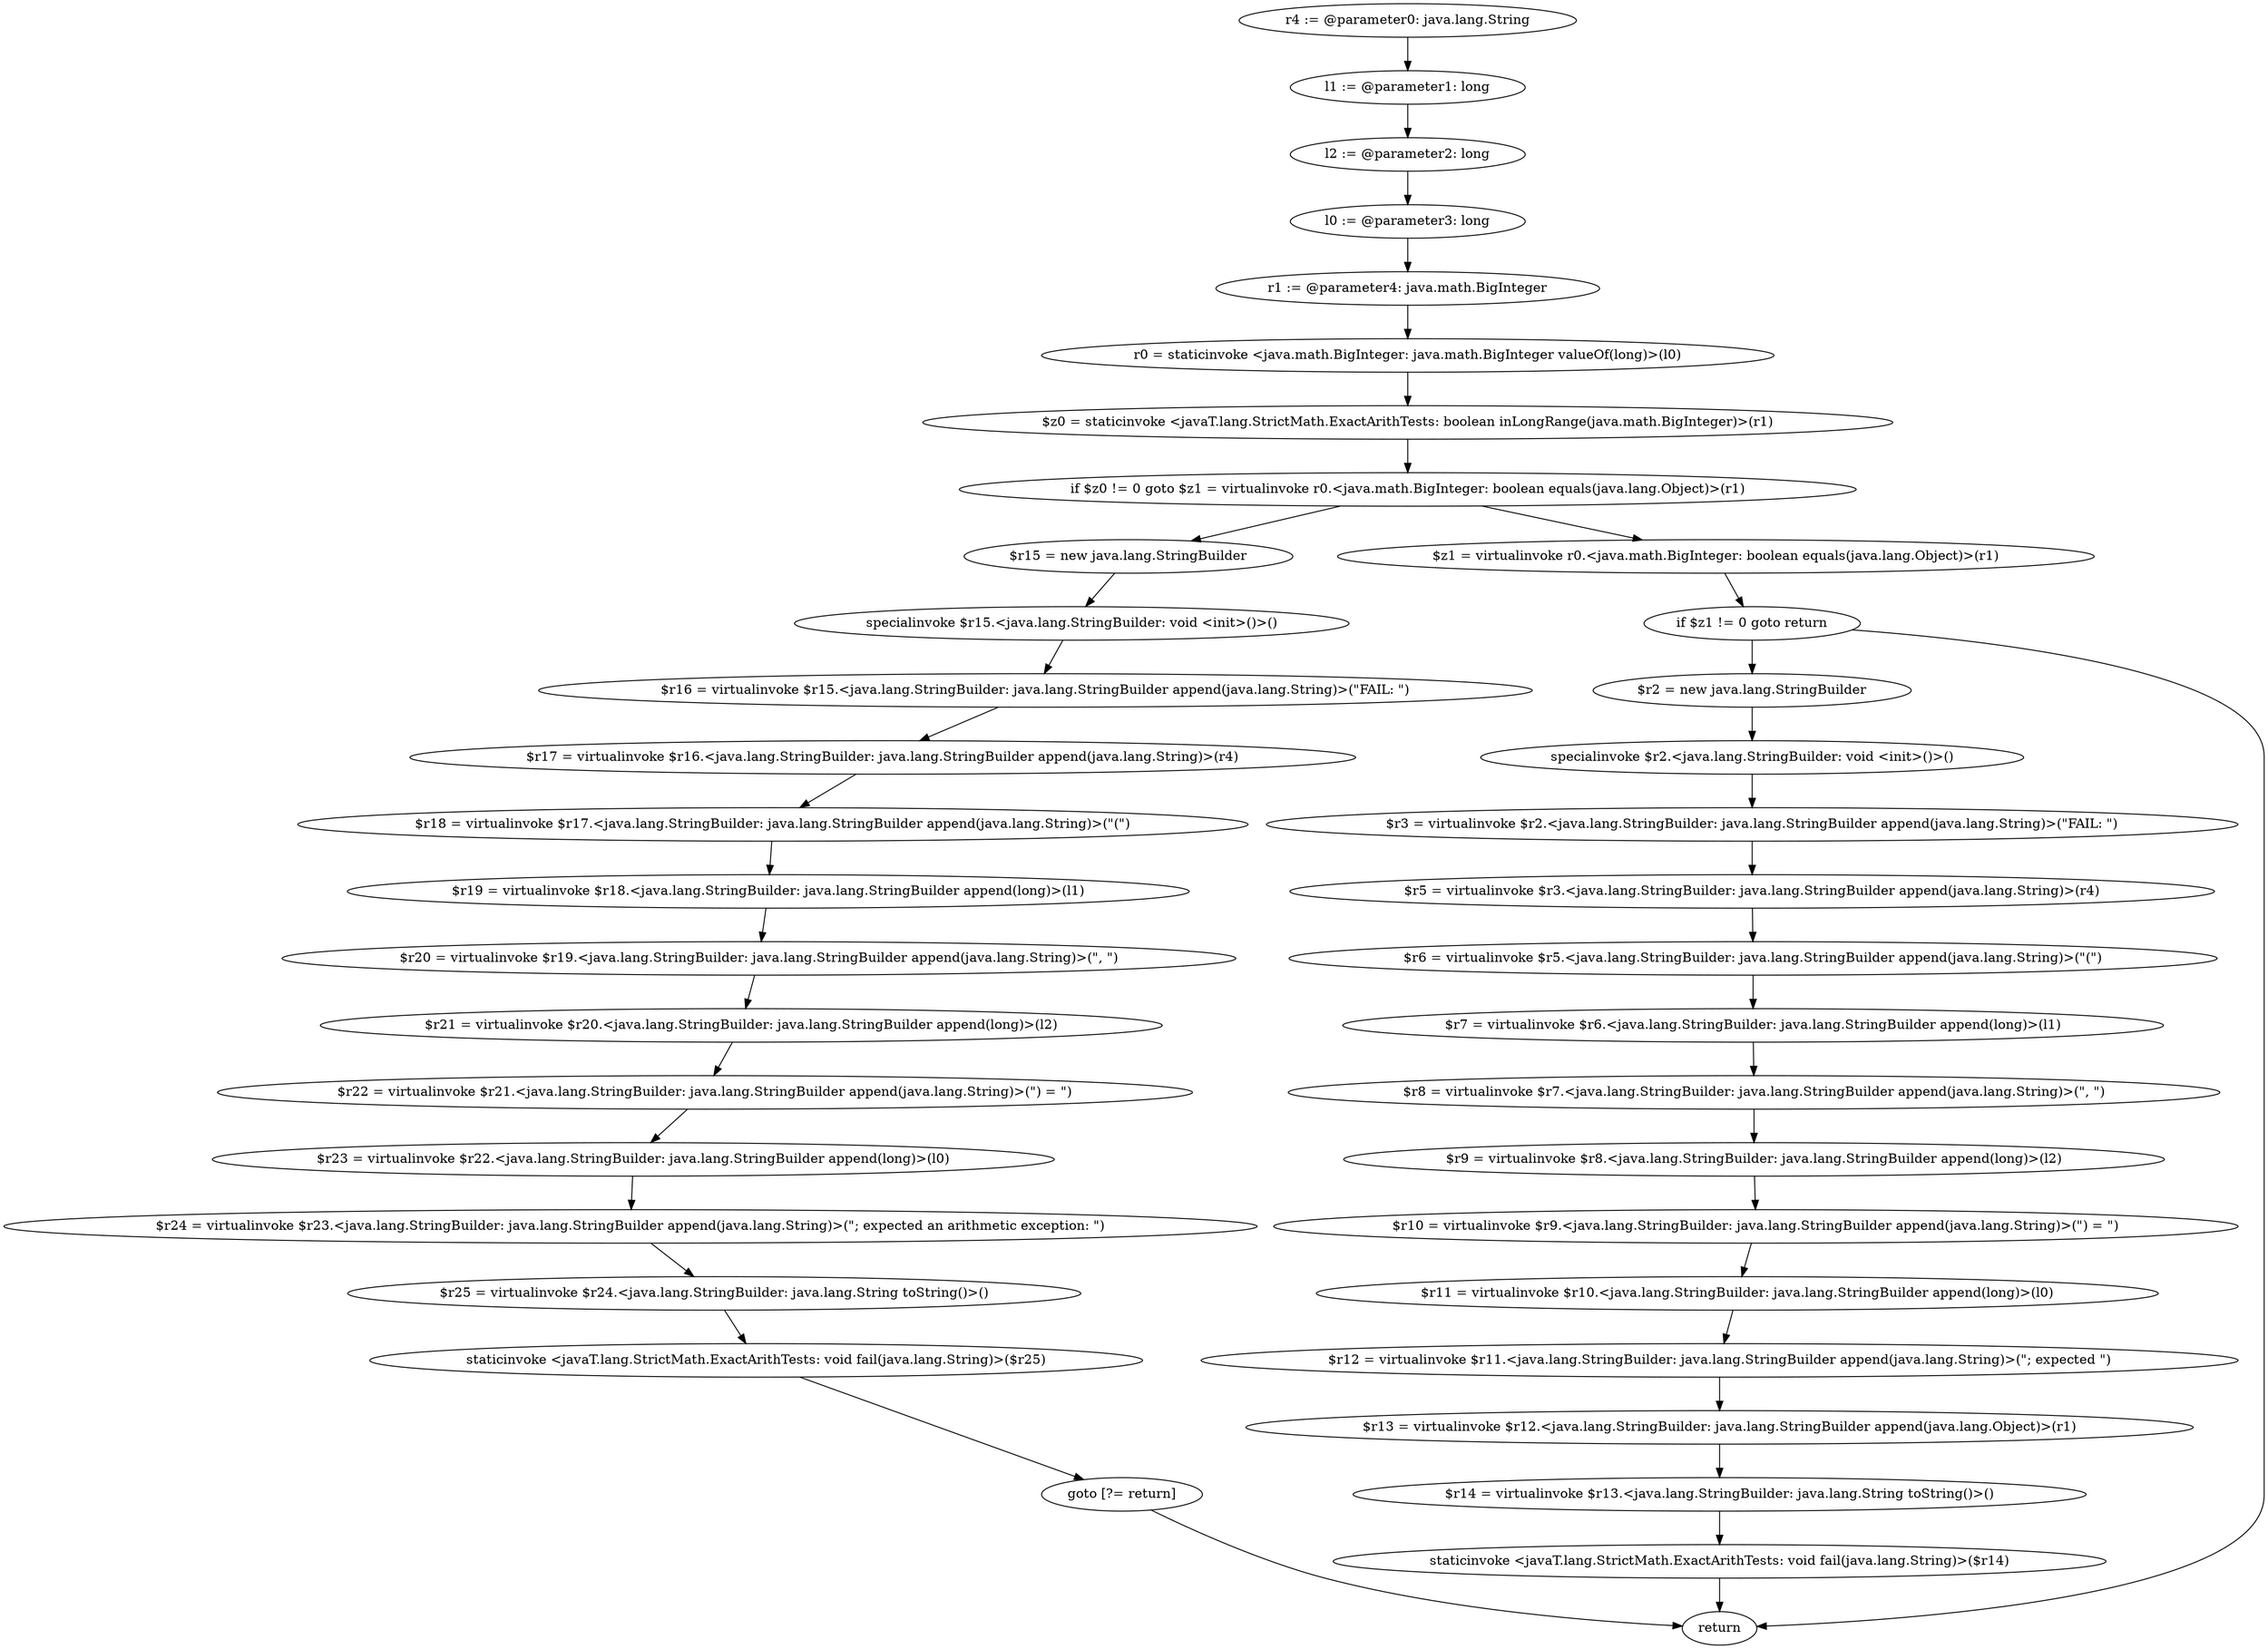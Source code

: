 digraph "unitGraph" {
    "r4 := @parameter0: java.lang.String"
    "l1 := @parameter1: long"
    "l2 := @parameter2: long"
    "l0 := @parameter3: long"
    "r1 := @parameter4: java.math.BigInteger"
    "r0 = staticinvoke <java.math.BigInteger: java.math.BigInteger valueOf(long)>(l0)"
    "$z0 = staticinvoke <javaT.lang.StrictMath.ExactArithTests: boolean inLongRange(java.math.BigInteger)>(r1)"
    "if $z0 != 0 goto $z1 = virtualinvoke r0.<java.math.BigInteger: boolean equals(java.lang.Object)>(r1)"
    "$r15 = new java.lang.StringBuilder"
    "specialinvoke $r15.<java.lang.StringBuilder: void <init>()>()"
    "$r16 = virtualinvoke $r15.<java.lang.StringBuilder: java.lang.StringBuilder append(java.lang.String)>(\"FAIL: \")"
    "$r17 = virtualinvoke $r16.<java.lang.StringBuilder: java.lang.StringBuilder append(java.lang.String)>(r4)"
    "$r18 = virtualinvoke $r17.<java.lang.StringBuilder: java.lang.StringBuilder append(java.lang.String)>(\"(\")"
    "$r19 = virtualinvoke $r18.<java.lang.StringBuilder: java.lang.StringBuilder append(long)>(l1)"
    "$r20 = virtualinvoke $r19.<java.lang.StringBuilder: java.lang.StringBuilder append(java.lang.String)>(\", \")"
    "$r21 = virtualinvoke $r20.<java.lang.StringBuilder: java.lang.StringBuilder append(long)>(l2)"
    "$r22 = virtualinvoke $r21.<java.lang.StringBuilder: java.lang.StringBuilder append(java.lang.String)>(\") = \")"
    "$r23 = virtualinvoke $r22.<java.lang.StringBuilder: java.lang.StringBuilder append(long)>(l0)"
    "$r24 = virtualinvoke $r23.<java.lang.StringBuilder: java.lang.StringBuilder append(java.lang.String)>(\"; expected an arithmetic exception: \")"
    "$r25 = virtualinvoke $r24.<java.lang.StringBuilder: java.lang.String toString()>()"
    "staticinvoke <javaT.lang.StrictMath.ExactArithTests: void fail(java.lang.String)>($r25)"
    "goto [?= return]"
    "$z1 = virtualinvoke r0.<java.math.BigInteger: boolean equals(java.lang.Object)>(r1)"
    "if $z1 != 0 goto return"
    "$r2 = new java.lang.StringBuilder"
    "specialinvoke $r2.<java.lang.StringBuilder: void <init>()>()"
    "$r3 = virtualinvoke $r2.<java.lang.StringBuilder: java.lang.StringBuilder append(java.lang.String)>(\"FAIL: \")"
    "$r5 = virtualinvoke $r3.<java.lang.StringBuilder: java.lang.StringBuilder append(java.lang.String)>(r4)"
    "$r6 = virtualinvoke $r5.<java.lang.StringBuilder: java.lang.StringBuilder append(java.lang.String)>(\"(\")"
    "$r7 = virtualinvoke $r6.<java.lang.StringBuilder: java.lang.StringBuilder append(long)>(l1)"
    "$r8 = virtualinvoke $r7.<java.lang.StringBuilder: java.lang.StringBuilder append(java.lang.String)>(\", \")"
    "$r9 = virtualinvoke $r8.<java.lang.StringBuilder: java.lang.StringBuilder append(long)>(l2)"
    "$r10 = virtualinvoke $r9.<java.lang.StringBuilder: java.lang.StringBuilder append(java.lang.String)>(\") = \")"
    "$r11 = virtualinvoke $r10.<java.lang.StringBuilder: java.lang.StringBuilder append(long)>(l0)"
    "$r12 = virtualinvoke $r11.<java.lang.StringBuilder: java.lang.StringBuilder append(java.lang.String)>(\"; expected \")"
    "$r13 = virtualinvoke $r12.<java.lang.StringBuilder: java.lang.StringBuilder append(java.lang.Object)>(r1)"
    "$r14 = virtualinvoke $r13.<java.lang.StringBuilder: java.lang.String toString()>()"
    "staticinvoke <javaT.lang.StrictMath.ExactArithTests: void fail(java.lang.String)>($r14)"
    "return"
    "r4 := @parameter0: java.lang.String"->"l1 := @parameter1: long";
    "l1 := @parameter1: long"->"l2 := @parameter2: long";
    "l2 := @parameter2: long"->"l0 := @parameter3: long";
    "l0 := @parameter3: long"->"r1 := @parameter4: java.math.BigInteger";
    "r1 := @parameter4: java.math.BigInteger"->"r0 = staticinvoke <java.math.BigInteger: java.math.BigInteger valueOf(long)>(l0)";
    "r0 = staticinvoke <java.math.BigInteger: java.math.BigInteger valueOf(long)>(l0)"->"$z0 = staticinvoke <javaT.lang.StrictMath.ExactArithTests: boolean inLongRange(java.math.BigInteger)>(r1)";
    "$z0 = staticinvoke <javaT.lang.StrictMath.ExactArithTests: boolean inLongRange(java.math.BigInteger)>(r1)"->"if $z0 != 0 goto $z1 = virtualinvoke r0.<java.math.BigInteger: boolean equals(java.lang.Object)>(r1)";
    "if $z0 != 0 goto $z1 = virtualinvoke r0.<java.math.BigInteger: boolean equals(java.lang.Object)>(r1)"->"$r15 = new java.lang.StringBuilder";
    "if $z0 != 0 goto $z1 = virtualinvoke r0.<java.math.BigInteger: boolean equals(java.lang.Object)>(r1)"->"$z1 = virtualinvoke r0.<java.math.BigInteger: boolean equals(java.lang.Object)>(r1)";
    "$r15 = new java.lang.StringBuilder"->"specialinvoke $r15.<java.lang.StringBuilder: void <init>()>()";
    "specialinvoke $r15.<java.lang.StringBuilder: void <init>()>()"->"$r16 = virtualinvoke $r15.<java.lang.StringBuilder: java.lang.StringBuilder append(java.lang.String)>(\"FAIL: \")";
    "$r16 = virtualinvoke $r15.<java.lang.StringBuilder: java.lang.StringBuilder append(java.lang.String)>(\"FAIL: \")"->"$r17 = virtualinvoke $r16.<java.lang.StringBuilder: java.lang.StringBuilder append(java.lang.String)>(r4)";
    "$r17 = virtualinvoke $r16.<java.lang.StringBuilder: java.lang.StringBuilder append(java.lang.String)>(r4)"->"$r18 = virtualinvoke $r17.<java.lang.StringBuilder: java.lang.StringBuilder append(java.lang.String)>(\"(\")";
    "$r18 = virtualinvoke $r17.<java.lang.StringBuilder: java.lang.StringBuilder append(java.lang.String)>(\"(\")"->"$r19 = virtualinvoke $r18.<java.lang.StringBuilder: java.lang.StringBuilder append(long)>(l1)";
    "$r19 = virtualinvoke $r18.<java.lang.StringBuilder: java.lang.StringBuilder append(long)>(l1)"->"$r20 = virtualinvoke $r19.<java.lang.StringBuilder: java.lang.StringBuilder append(java.lang.String)>(\", \")";
    "$r20 = virtualinvoke $r19.<java.lang.StringBuilder: java.lang.StringBuilder append(java.lang.String)>(\", \")"->"$r21 = virtualinvoke $r20.<java.lang.StringBuilder: java.lang.StringBuilder append(long)>(l2)";
    "$r21 = virtualinvoke $r20.<java.lang.StringBuilder: java.lang.StringBuilder append(long)>(l2)"->"$r22 = virtualinvoke $r21.<java.lang.StringBuilder: java.lang.StringBuilder append(java.lang.String)>(\") = \")";
    "$r22 = virtualinvoke $r21.<java.lang.StringBuilder: java.lang.StringBuilder append(java.lang.String)>(\") = \")"->"$r23 = virtualinvoke $r22.<java.lang.StringBuilder: java.lang.StringBuilder append(long)>(l0)";
    "$r23 = virtualinvoke $r22.<java.lang.StringBuilder: java.lang.StringBuilder append(long)>(l0)"->"$r24 = virtualinvoke $r23.<java.lang.StringBuilder: java.lang.StringBuilder append(java.lang.String)>(\"; expected an arithmetic exception: \")";
    "$r24 = virtualinvoke $r23.<java.lang.StringBuilder: java.lang.StringBuilder append(java.lang.String)>(\"; expected an arithmetic exception: \")"->"$r25 = virtualinvoke $r24.<java.lang.StringBuilder: java.lang.String toString()>()";
    "$r25 = virtualinvoke $r24.<java.lang.StringBuilder: java.lang.String toString()>()"->"staticinvoke <javaT.lang.StrictMath.ExactArithTests: void fail(java.lang.String)>($r25)";
    "staticinvoke <javaT.lang.StrictMath.ExactArithTests: void fail(java.lang.String)>($r25)"->"goto [?= return]";
    "goto [?= return]"->"return";
    "$z1 = virtualinvoke r0.<java.math.BigInteger: boolean equals(java.lang.Object)>(r1)"->"if $z1 != 0 goto return";
    "if $z1 != 0 goto return"->"$r2 = new java.lang.StringBuilder";
    "if $z1 != 0 goto return"->"return";
    "$r2 = new java.lang.StringBuilder"->"specialinvoke $r2.<java.lang.StringBuilder: void <init>()>()";
    "specialinvoke $r2.<java.lang.StringBuilder: void <init>()>()"->"$r3 = virtualinvoke $r2.<java.lang.StringBuilder: java.lang.StringBuilder append(java.lang.String)>(\"FAIL: \")";
    "$r3 = virtualinvoke $r2.<java.lang.StringBuilder: java.lang.StringBuilder append(java.lang.String)>(\"FAIL: \")"->"$r5 = virtualinvoke $r3.<java.lang.StringBuilder: java.lang.StringBuilder append(java.lang.String)>(r4)";
    "$r5 = virtualinvoke $r3.<java.lang.StringBuilder: java.lang.StringBuilder append(java.lang.String)>(r4)"->"$r6 = virtualinvoke $r5.<java.lang.StringBuilder: java.lang.StringBuilder append(java.lang.String)>(\"(\")";
    "$r6 = virtualinvoke $r5.<java.lang.StringBuilder: java.lang.StringBuilder append(java.lang.String)>(\"(\")"->"$r7 = virtualinvoke $r6.<java.lang.StringBuilder: java.lang.StringBuilder append(long)>(l1)";
    "$r7 = virtualinvoke $r6.<java.lang.StringBuilder: java.lang.StringBuilder append(long)>(l1)"->"$r8 = virtualinvoke $r7.<java.lang.StringBuilder: java.lang.StringBuilder append(java.lang.String)>(\", \")";
    "$r8 = virtualinvoke $r7.<java.lang.StringBuilder: java.lang.StringBuilder append(java.lang.String)>(\", \")"->"$r9 = virtualinvoke $r8.<java.lang.StringBuilder: java.lang.StringBuilder append(long)>(l2)";
    "$r9 = virtualinvoke $r8.<java.lang.StringBuilder: java.lang.StringBuilder append(long)>(l2)"->"$r10 = virtualinvoke $r9.<java.lang.StringBuilder: java.lang.StringBuilder append(java.lang.String)>(\") = \")";
    "$r10 = virtualinvoke $r9.<java.lang.StringBuilder: java.lang.StringBuilder append(java.lang.String)>(\") = \")"->"$r11 = virtualinvoke $r10.<java.lang.StringBuilder: java.lang.StringBuilder append(long)>(l0)";
    "$r11 = virtualinvoke $r10.<java.lang.StringBuilder: java.lang.StringBuilder append(long)>(l0)"->"$r12 = virtualinvoke $r11.<java.lang.StringBuilder: java.lang.StringBuilder append(java.lang.String)>(\"; expected \")";
    "$r12 = virtualinvoke $r11.<java.lang.StringBuilder: java.lang.StringBuilder append(java.lang.String)>(\"; expected \")"->"$r13 = virtualinvoke $r12.<java.lang.StringBuilder: java.lang.StringBuilder append(java.lang.Object)>(r1)";
    "$r13 = virtualinvoke $r12.<java.lang.StringBuilder: java.lang.StringBuilder append(java.lang.Object)>(r1)"->"$r14 = virtualinvoke $r13.<java.lang.StringBuilder: java.lang.String toString()>()";
    "$r14 = virtualinvoke $r13.<java.lang.StringBuilder: java.lang.String toString()>()"->"staticinvoke <javaT.lang.StrictMath.ExactArithTests: void fail(java.lang.String)>($r14)";
    "staticinvoke <javaT.lang.StrictMath.ExactArithTests: void fail(java.lang.String)>($r14)"->"return";
}
